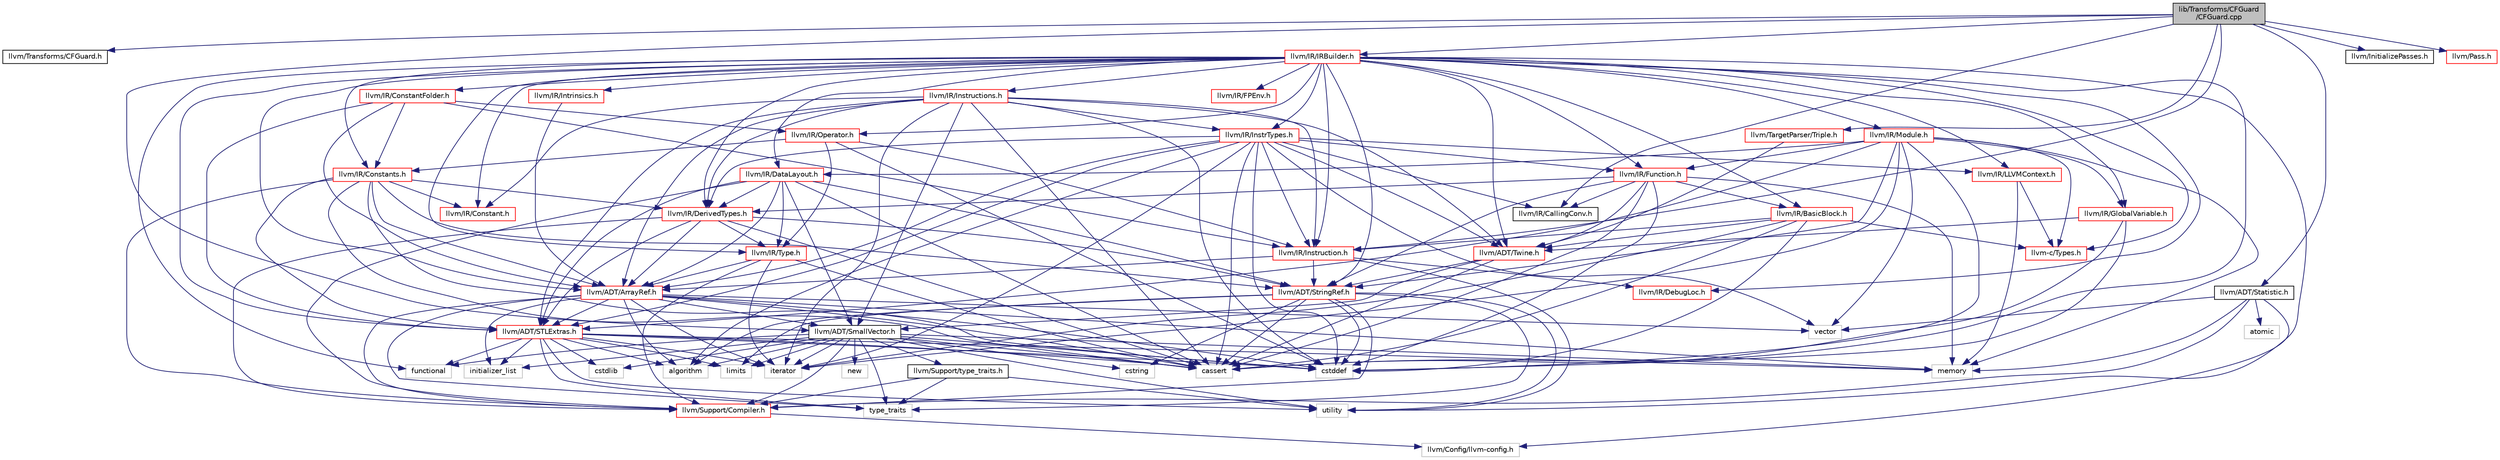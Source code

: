 digraph "lib/Transforms/CFGuard/CFGuard.cpp"
{
 // LATEX_PDF_SIZE
  bgcolor="transparent";
  edge [fontname="Helvetica",fontsize="10",labelfontname="Helvetica",labelfontsize="10"];
  node [fontname="Helvetica",fontsize="10",shape=record];
  Node1 [label="lib/Transforms/CFGuard\l/CFGuard.cpp",height=0.2,width=0.4,color="black", fillcolor="grey75", style="filled", fontcolor="black",tooltip=" "];
  Node1 -> Node2 [color="midnightblue",fontsize="10",style="solid",fontname="Helvetica"];
  Node2 [label="llvm/Transforms/CFGuard.h",height=0.2,width=0.4,color="black",URL="$CFGuard_8h.html",tooltip=" "];
  Node1 -> Node3 [color="midnightblue",fontsize="10",style="solid",fontname="Helvetica"];
  Node3 [label="llvm/ADT/SmallVector.h",height=0.2,width=0.4,color="black",URL="$SmallVector_8h.html",tooltip=" "];
  Node3 -> Node4 [color="midnightblue",fontsize="10",style="solid",fontname="Helvetica"];
  Node4 [label="llvm/Support/Compiler.h",height=0.2,width=0.4,color="red",URL="$Compiler_8h.html",tooltip=" "];
  Node4 -> Node5 [color="midnightblue",fontsize="10",style="solid",fontname="Helvetica"];
  Node5 [label="llvm/Config/llvm-config.h",height=0.2,width=0.4,color="grey75",tooltip=" "];
  Node3 -> Node7 [color="midnightblue",fontsize="10",style="solid",fontname="Helvetica"];
  Node7 [label="llvm/Support/type_traits.h",height=0.2,width=0.4,color="black",URL="$type__traits_8h.html",tooltip=" "];
  Node7 -> Node4 [color="midnightblue",fontsize="10",style="solid",fontname="Helvetica"];
  Node7 -> Node8 [color="midnightblue",fontsize="10",style="solid",fontname="Helvetica"];
  Node8 [label="type_traits",height=0.2,width=0.4,color="grey75",tooltip=" "];
  Node7 -> Node9 [color="midnightblue",fontsize="10",style="solid",fontname="Helvetica"];
  Node9 [label="utility",height=0.2,width=0.4,color="grey75",tooltip=" "];
  Node3 -> Node10 [color="midnightblue",fontsize="10",style="solid",fontname="Helvetica"];
  Node10 [label="algorithm",height=0.2,width=0.4,color="grey75",tooltip=" "];
  Node3 -> Node11 [color="midnightblue",fontsize="10",style="solid",fontname="Helvetica"];
  Node11 [label="cassert",height=0.2,width=0.4,color="grey75",tooltip=" "];
  Node3 -> Node12 [color="midnightblue",fontsize="10",style="solid",fontname="Helvetica"];
  Node12 [label="cstddef",height=0.2,width=0.4,color="grey75",tooltip=" "];
  Node3 -> Node13 [color="midnightblue",fontsize="10",style="solid",fontname="Helvetica"];
  Node13 [label="cstdlib",height=0.2,width=0.4,color="grey75",tooltip=" "];
  Node3 -> Node14 [color="midnightblue",fontsize="10",style="solid",fontname="Helvetica"];
  Node14 [label="cstring",height=0.2,width=0.4,color="grey75",tooltip=" "];
  Node3 -> Node15 [color="midnightblue",fontsize="10",style="solid",fontname="Helvetica"];
  Node15 [label="functional",height=0.2,width=0.4,color="grey75",tooltip=" "];
  Node3 -> Node16 [color="midnightblue",fontsize="10",style="solid",fontname="Helvetica"];
  Node16 [label="initializer_list",height=0.2,width=0.4,color="grey75",tooltip=" "];
  Node3 -> Node17 [color="midnightblue",fontsize="10",style="solid",fontname="Helvetica"];
  Node17 [label="iterator",height=0.2,width=0.4,color="grey75",tooltip=" "];
  Node3 -> Node18 [color="midnightblue",fontsize="10",style="solid",fontname="Helvetica"];
  Node18 [label="limits",height=0.2,width=0.4,color="grey75",tooltip=" "];
  Node3 -> Node19 [color="midnightblue",fontsize="10",style="solid",fontname="Helvetica"];
  Node19 [label="memory",height=0.2,width=0.4,color="grey75",tooltip=" "];
  Node3 -> Node20 [color="midnightblue",fontsize="10",style="solid",fontname="Helvetica"];
  Node20 [label="new",height=0.2,width=0.4,color="grey75",tooltip=" "];
  Node3 -> Node8 [color="midnightblue",fontsize="10",style="solid",fontname="Helvetica"];
  Node3 -> Node9 [color="midnightblue",fontsize="10",style="solid",fontname="Helvetica"];
  Node1 -> Node21 [color="midnightblue",fontsize="10",style="solid",fontname="Helvetica"];
  Node21 [label="llvm/ADT/Statistic.h",height=0.2,width=0.4,color="black",URL="$Statistic_8h.html",tooltip=" "];
  Node21 -> Node5 [color="midnightblue",fontsize="10",style="solid",fontname="Helvetica"];
  Node21 -> Node4 [color="midnightblue",fontsize="10",style="solid",fontname="Helvetica"];
  Node21 -> Node22 [color="midnightblue",fontsize="10",style="solid",fontname="Helvetica"];
  Node22 [label="atomic",height=0.2,width=0.4,color="grey75",tooltip=" "];
  Node21 -> Node19 [color="midnightblue",fontsize="10",style="solid",fontname="Helvetica"];
  Node21 -> Node23 [color="midnightblue",fontsize="10",style="solid",fontname="Helvetica"];
  Node23 [label="vector",height=0.2,width=0.4,color="grey75",tooltip=" "];
  Node1 -> Node24 [color="midnightblue",fontsize="10",style="solid",fontname="Helvetica"];
  Node24 [label="llvm/IR/CallingConv.h",height=0.2,width=0.4,color="black",URL="$CallingConv_8h.html",tooltip=" "];
  Node1 -> Node25 [color="midnightblue",fontsize="10",style="solid",fontname="Helvetica"];
  Node25 [label="llvm/IR/IRBuilder.h",height=0.2,width=0.4,color="red",URL="$IRBuilder_8h.html",tooltip=" "];
  Node25 -> Node26 [color="midnightblue",fontsize="10",style="solid",fontname="Helvetica"];
  Node26 [label="llvm-c/Types.h",height=0.2,width=0.4,color="red",URL="$Types_8h.html",tooltip=" "];
  Node25 -> Node32 [color="midnightblue",fontsize="10",style="solid",fontname="Helvetica"];
  Node32 [label="llvm/ADT/ArrayRef.h",height=0.2,width=0.4,color="red",URL="$ArrayRef_8h.html",tooltip=" "];
  Node32 -> Node3 [color="midnightblue",fontsize="10",style="solid",fontname="Helvetica"];
  Node32 -> Node43 [color="midnightblue",fontsize="10",style="solid",fontname="Helvetica"];
  Node43 [label="llvm/ADT/STLExtras.h",height=0.2,width=0.4,color="red",URL="$STLExtras_8h.html",tooltip=" "];
  Node43 -> Node10 [color="midnightblue",fontsize="10",style="solid",fontname="Helvetica"];
  Node43 -> Node11 [color="midnightblue",fontsize="10",style="solid",fontname="Helvetica"];
  Node43 -> Node12 [color="midnightblue",fontsize="10",style="solid",fontname="Helvetica"];
  Node43 -> Node13 [color="midnightblue",fontsize="10",style="solid",fontname="Helvetica"];
  Node43 -> Node15 [color="midnightblue",fontsize="10",style="solid",fontname="Helvetica"];
  Node43 -> Node16 [color="midnightblue",fontsize="10",style="solid",fontname="Helvetica"];
  Node43 -> Node17 [color="midnightblue",fontsize="10",style="solid",fontname="Helvetica"];
  Node43 -> Node18 [color="midnightblue",fontsize="10",style="solid",fontname="Helvetica"];
  Node43 -> Node19 [color="midnightblue",fontsize="10",style="solid",fontname="Helvetica"];
  Node43 -> Node8 [color="midnightblue",fontsize="10",style="solid",fontname="Helvetica"];
  Node43 -> Node9 [color="midnightblue",fontsize="10",style="solid",fontname="Helvetica"];
  Node32 -> Node4 [color="midnightblue",fontsize="10",style="solid",fontname="Helvetica"];
  Node32 -> Node10 [color="midnightblue",fontsize="10",style="solid",fontname="Helvetica"];
  Node32 -> Node11 [color="midnightblue",fontsize="10",style="solid",fontname="Helvetica"];
  Node32 -> Node12 [color="midnightblue",fontsize="10",style="solid",fontname="Helvetica"];
  Node32 -> Node16 [color="midnightblue",fontsize="10",style="solid",fontname="Helvetica"];
  Node32 -> Node17 [color="midnightblue",fontsize="10",style="solid",fontname="Helvetica"];
  Node32 -> Node19 [color="midnightblue",fontsize="10",style="solid",fontname="Helvetica"];
  Node32 -> Node8 [color="midnightblue",fontsize="10",style="solid",fontname="Helvetica"];
  Node32 -> Node23 [color="midnightblue",fontsize="10",style="solid",fontname="Helvetica"];
  Node25 -> Node43 [color="midnightblue",fontsize="10",style="solid",fontname="Helvetica"];
  Node25 -> Node51 [color="midnightblue",fontsize="10",style="solid",fontname="Helvetica"];
  Node51 [label="llvm/ADT/StringRef.h",height=0.2,width=0.4,color="red",URL="$StringRef_8h.html",tooltip=" "];
  Node51 -> Node4 [color="midnightblue",fontsize="10",style="solid",fontname="Helvetica"];
  Node51 -> Node10 [color="midnightblue",fontsize="10",style="solid",fontname="Helvetica"];
  Node51 -> Node11 [color="midnightblue",fontsize="10",style="solid",fontname="Helvetica"];
  Node51 -> Node12 [color="midnightblue",fontsize="10",style="solid",fontname="Helvetica"];
  Node51 -> Node14 [color="midnightblue",fontsize="10",style="solid",fontname="Helvetica"];
  Node51 -> Node18 [color="midnightblue",fontsize="10",style="solid",fontname="Helvetica"];
  Node51 -> Node8 [color="midnightblue",fontsize="10",style="solid",fontname="Helvetica"];
  Node51 -> Node9 [color="midnightblue",fontsize="10",style="solid",fontname="Helvetica"];
  Node25 -> Node55 [color="midnightblue",fontsize="10",style="solid",fontname="Helvetica"];
  Node55 [label="llvm/ADT/Twine.h",height=0.2,width=0.4,color="red",URL="$Twine_8h.html",tooltip=" "];
  Node55 -> Node3 [color="midnightblue",fontsize="10",style="solid",fontname="Helvetica"];
  Node55 -> Node51 [color="midnightblue",fontsize="10",style="solid",fontname="Helvetica"];
  Node55 -> Node11 [color="midnightblue",fontsize="10",style="solid",fontname="Helvetica"];
  Node25 -> Node56 [color="midnightblue",fontsize="10",style="solid",fontname="Helvetica"];
  Node56 [label="llvm/IR/BasicBlock.h",height=0.2,width=0.4,color="red",URL="$BasicBlock_8h.html",tooltip=" "];
  Node56 -> Node26 [color="midnightblue",fontsize="10",style="solid",fontname="Helvetica"];
  Node56 -> Node55 [color="midnightblue",fontsize="10",style="solid",fontname="Helvetica"];
  Node56 -> Node66 [color="midnightblue",fontsize="10",style="solid",fontname="Helvetica"];
  Node66 [label="llvm/IR/Instruction.h",height=0.2,width=0.4,color="red",URL="$IR_2Instruction_8h.html",tooltip=" "];
  Node66 -> Node32 [color="midnightblue",fontsize="10",style="solid",fontname="Helvetica"];
  Node66 -> Node51 [color="midnightblue",fontsize="10",style="solid",fontname="Helvetica"];
  Node66 -> Node69 [color="midnightblue",fontsize="10",style="solid",fontname="Helvetica"];
  Node69 [label="llvm/IR/DebugLoc.h",height=0.2,width=0.4,color="red",URL="$DebugLoc_8h.html",tooltip=" "];
  Node66 -> Node9 [color="midnightblue",fontsize="10",style="solid",fontname="Helvetica"];
  Node56 -> Node11 [color="midnightblue",fontsize="10",style="solid",fontname="Helvetica"];
  Node56 -> Node12 [color="midnightblue",fontsize="10",style="solid",fontname="Helvetica"];
  Node56 -> Node17 [color="midnightblue",fontsize="10",style="solid",fontname="Helvetica"];
  Node25 -> Node80 [color="midnightblue",fontsize="10",style="solid",fontname="Helvetica"];
  Node80 [label="llvm/IR/Constant.h",height=0.2,width=0.4,color="red",URL="$Constant_8h.html",tooltip=" "];
  Node25 -> Node94 [color="midnightblue",fontsize="10",style="solid",fontname="Helvetica"];
  Node94 [label="llvm/IR/ConstantFolder.h",height=0.2,width=0.4,color="red",URL="$ConstantFolder_8h.html",tooltip=" "];
  Node94 -> Node32 [color="midnightblue",fontsize="10",style="solid",fontname="Helvetica"];
  Node94 -> Node43 [color="midnightblue",fontsize="10",style="solid",fontname="Helvetica"];
  Node94 -> Node95 [color="midnightblue",fontsize="10",style="solid",fontname="Helvetica"];
  Node95 [label="llvm/IR/Constants.h",height=0.2,width=0.4,color="red",URL="$Constants_8h.html",tooltip=" "];
  Node95 -> Node32 [color="midnightblue",fontsize="10",style="solid",fontname="Helvetica"];
  Node95 -> Node43 [color="midnightblue",fontsize="10",style="solid",fontname="Helvetica"];
  Node95 -> Node51 [color="midnightblue",fontsize="10",style="solid",fontname="Helvetica"];
  Node95 -> Node80 [color="midnightblue",fontsize="10",style="solid",fontname="Helvetica"];
  Node95 -> Node102 [color="midnightblue",fontsize="10",style="solid",fontname="Helvetica"];
  Node102 [label="llvm/IR/DerivedTypes.h",height=0.2,width=0.4,color="red",URL="$DerivedTypes_8h.html",tooltip=" "];
  Node102 -> Node32 [color="midnightblue",fontsize="10",style="solid",fontname="Helvetica"];
  Node102 -> Node43 [color="midnightblue",fontsize="10",style="solid",fontname="Helvetica"];
  Node102 -> Node51 [color="midnightblue",fontsize="10",style="solid",fontname="Helvetica"];
  Node102 -> Node103 [color="midnightblue",fontsize="10",style="solid",fontname="Helvetica"];
  Node103 [label="llvm/IR/Type.h",height=0.2,width=0.4,color="red",URL="$Type_8h.html",tooltip=" "];
  Node103 -> Node32 [color="midnightblue",fontsize="10",style="solid",fontname="Helvetica"];
  Node103 -> Node4 [color="midnightblue",fontsize="10",style="solid",fontname="Helvetica"];
  Node103 -> Node11 [color="midnightblue",fontsize="10",style="solid",fontname="Helvetica"];
  Node103 -> Node17 [color="midnightblue",fontsize="10",style="solid",fontname="Helvetica"];
  Node102 -> Node4 [color="midnightblue",fontsize="10",style="solid",fontname="Helvetica"];
  Node102 -> Node11 [color="midnightblue",fontsize="10",style="solid",fontname="Helvetica"];
  Node95 -> Node4 [color="midnightblue",fontsize="10",style="solid",fontname="Helvetica"];
  Node95 -> Node11 [color="midnightblue",fontsize="10",style="solid",fontname="Helvetica"];
  Node95 -> Node12 [color="midnightblue",fontsize="10",style="solid",fontname="Helvetica"];
  Node94 -> Node66 [color="midnightblue",fontsize="10",style="solid",fontname="Helvetica"];
  Node94 -> Node127 [color="midnightblue",fontsize="10",style="solid",fontname="Helvetica"];
  Node127 [label="llvm/IR/Operator.h",height=0.2,width=0.4,color="red",URL="$Operator_8h.html",tooltip=" "];
  Node127 -> Node95 [color="midnightblue",fontsize="10",style="solid",fontname="Helvetica"];
  Node127 -> Node66 [color="midnightblue",fontsize="10",style="solid",fontname="Helvetica"];
  Node127 -> Node103 [color="midnightblue",fontsize="10",style="solid",fontname="Helvetica"];
  Node127 -> Node12 [color="midnightblue",fontsize="10",style="solid",fontname="Helvetica"];
  Node25 -> Node95 [color="midnightblue",fontsize="10",style="solid",fontname="Helvetica"];
  Node25 -> Node130 [color="midnightblue",fontsize="10",style="solid",fontname="Helvetica"];
  Node130 [label="llvm/IR/DataLayout.h",height=0.2,width=0.4,color="red",URL="$DataLayout_8h.html",tooltip=" "];
  Node130 -> Node32 [color="midnightblue",fontsize="10",style="solid",fontname="Helvetica"];
  Node130 -> Node43 [color="midnightblue",fontsize="10",style="solid",fontname="Helvetica"];
  Node130 -> Node3 [color="midnightblue",fontsize="10",style="solid",fontname="Helvetica"];
  Node130 -> Node51 [color="midnightblue",fontsize="10",style="solid",fontname="Helvetica"];
  Node130 -> Node102 [color="midnightblue",fontsize="10",style="solid",fontname="Helvetica"];
  Node130 -> Node103 [color="midnightblue",fontsize="10",style="solid",fontname="Helvetica"];
  Node130 -> Node4 [color="midnightblue",fontsize="10",style="solid",fontname="Helvetica"];
  Node130 -> Node11 [color="midnightblue",fontsize="10",style="solid",fontname="Helvetica"];
  Node25 -> Node69 [color="midnightblue",fontsize="10",style="solid",fontname="Helvetica"];
  Node25 -> Node102 [color="midnightblue",fontsize="10",style="solid",fontname="Helvetica"];
  Node25 -> Node132 [color="midnightblue",fontsize="10",style="solid",fontname="Helvetica"];
  Node132 [label="llvm/IR/FPEnv.h",height=0.2,width=0.4,color="red",URL="$FPEnv_8h.html",tooltip=" "];
  Node25 -> Node119 [color="midnightblue",fontsize="10",style="solid",fontname="Helvetica"];
  Node119 [label="llvm/IR/Function.h",height=0.2,width=0.4,color="red",URL="$Function_8h.html",tooltip=" "];
  Node119 -> Node51 [color="midnightblue",fontsize="10",style="solid",fontname="Helvetica"];
  Node119 -> Node55 [color="midnightblue",fontsize="10",style="solid",fontname="Helvetica"];
  Node119 -> Node56 [color="midnightblue",fontsize="10",style="solid",fontname="Helvetica"];
  Node119 -> Node24 [color="midnightblue",fontsize="10",style="solid",fontname="Helvetica"];
  Node119 -> Node102 [color="midnightblue",fontsize="10",style="solid",fontname="Helvetica"];
  Node119 -> Node11 [color="midnightblue",fontsize="10",style="solid",fontname="Helvetica"];
  Node119 -> Node12 [color="midnightblue",fontsize="10",style="solid",fontname="Helvetica"];
  Node119 -> Node19 [color="midnightblue",fontsize="10",style="solid",fontname="Helvetica"];
  Node25 -> Node133 [color="midnightblue",fontsize="10",style="solid",fontname="Helvetica"];
  Node133 [label="llvm/IR/GlobalVariable.h",height=0.2,width=0.4,color="red",URL="$GlobalVariable_8h.html",tooltip=" "];
  Node133 -> Node55 [color="midnightblue",fontsize="10",style="solid",fontname="Helvetica"];
  Node133 -> Node11 [color="midnightblue",fontsize="10",style="solid",fontname="Helvetica"];
  Node133 -> Node12 [color="midnightblue",fontsize="10",style="solid",fontname="Helvetica"];
  Node25 -> Node107 [color="midnightblue",fontsize="10",style="solid",fontname="Helvetica"];
  Node107 [label="llvm/IR/InstrTypes.h",height=0.2,width=0.4,color="red",URL="$InstrTypes_8h.html",tooltip=" "];
  Node107 -> Node32 [color="midnightblue",fontsize="10",style="solid",fontname="Helvetica"];
  Node107 -> Node43 [color="midnightblue",fontsize="10",style="solid",fontname="Helvetica"];
  Node107 -> Node55 [color="midnightblue",fontsize="10",style="solid",fontname="Helvetica"];
  Node107 -> Node24 [color="midnightblue",fontsize="10",style="solid",fontname="Helvetica"];
  Node107 -> Node102 [color="midnightblue",fontsize="10",style="solid",fontname="Helvetica"];
  Node107 -> Node119 [color="midnightblue",fontsize="10",style="solid",fontname="Helvetica"];
  Node107 -> Node66 [color="midnightblue",fontsize="10",style="solid",fontname="Helvetica"];
  Node107 -> Node87 [color="midnightblue",fontsize="10",style="solid",fontname="Helvetica"];
  Node87 [label="llvm/IR/LLVMContext.h",height=0.2,width=0.4,color="red",URL="$LLVMContext_8h.html",tooltip=" "];
  Node87 -> Node26 [color="midnightblue",fontsize="10",style="solid",fontname="Helvetica"];
  Node87 -> Node19 [color="midnightblue",fontsize="10",style="solid",fontname="Helvetica"];
  Node107 -> Node10 [color="midnightblue",fontsize="10",style="solid",fontname="Helvetica"];
  Node107 -> Node11 [color="midnightblue",fontsize="10",style="solid",fontname="Helvetica"];
  Node107 -> Node12 [color="midnightblue",fontsize="10",style="solid",fontname="Helvetica"];
  Node107 -> Node17 [color="midnightblue",fontsize="10",style="solid",fontname="Helvetica"];
  Node107 -> Node23 [color="midnightblue",fontsize="10",style="solid",fontname="Helvetica"];
  Node25 -> Node66 [color="midnightblue",fontsize="10",style="solid",fontname="Helvetica"];
  Node25 -> Node134 [color="midnightblue",fontsize="10",style="solid",fontname="Helvetica"];
  Node134 [label="llvm/IR/Instructions.h",height=0.2,width=0.4,color="red",URL="$Instructions_8h.html",tooltip=" "];
  Node134 -> Node32 [color="midnightblue",fontsize="10",style="solid",fontname="Helvetica"];
  Node134 -> Node43 [color="midnightblue",fontsize="10",style="solid",fontname="Helvetica"];
  Node134 -> Node3 [color="midnightblue",fontsize="10",style="solid",fontname="Helvetica"];
  Node134 -> Node55 [color="midnightblue",fontsize="10",style="solid",fontname="Helvetica"];
  Node134 -> Node80 [color="midnightblue",fontsize="10",style="solid",fontname="Helvetica"];
  Node134 -> Node102 [color="midnightblue",fontsize="10",style="solid",fontname="Helvetica"];
  Node134 -> Node107 [color="midnightblue",fontsize="10",style="solid",fontname="Helvetica"];
  Node134 -> Node66 [color="midnightblue",fontsize="10",style="solid",fontname="Helvetica"];
  Node134 -> Node11 [color="midnightblue",fontsize="10",style="solid",fontname="Helvetica"];
  Node134 -> Node12 [color="midnightblue",fontsize="10",style="solid",fontname="Helvetica"];
  Node134 -> Node17 [color="midnightblue",fontsize="10",style="solid",fontname="Helvetica"];
  Node25 -> Node137 [color="midnightblue",fontsize="10",style="solid",fontname="Helvetica"];
  Node137 [label="llvm/IR/Intrinsics.h",height=0.2,width=0.4,color="red",URL="$Intrinsics_8h.html",tooltip=" "];
  Node137 -> Node32 [color="midnightblue",fontsize="10",style="solid",fontname="Helvetica"];
  Node25 -> Node87 [color="midnightblue",fontsize="10",style="solid",fontname="Helvetica"];
  Node25 -> Node139 [color="midnightblue",fontsize="10",style="solid",fontname="Helvetica"];
  Node139 [label="llvm/IR/Module.h",height=0.2,width=0.4,color="red",URL="$Module_8h.html",tooltip=" "];
  Node139 -> Node26 [color="midnightblue",fontsize="10",style="solid",fontname="Helvetica"];
  Node139 -> Node43 [color="midnightblue",fontsize="10",style="solid",fontname="Helvetica"];
  Node139 -> Node51 [color="midnightblue",fontsize="10",style="solid",fontname="Helvetica"];
  Node139 -> Node130 [color="midnightblue",fontsize="10",style="solid",fontname="Helvetica"];
  Node139 -> Node119 [color="midnightblue",fontsize="10",style="solid",fontname="Helvetica"];
  Node139 -> Node133 [color="midnightblue",fontsize="10",style="solid",fontname="Helvetica"];
  Node139 -> Node12 [color="midnightblue",fontsize="10",style="solid",fontname="Helvetica"];
  Node139 -> Node17 [color="midnightblue",fontsize="10",style="solid",fontname="Helvetica"];
  Node139 -> Node19 [color="midnightblue",fontsize="10",style="solid",fontname="Helvetica"];
  Node139 -> Node23 [color="midnightblue",fontsize="10",style="solid",fontname="Helvetica"];
  Node25 -> Node127 [color="midnightblue",fontsize="10",style="solid",fontname="Helvetica"];
  Node25 -> Node103 [color="midnightblue",fontsize="10",style="solid",fontname="Helvetica"];
  Node25 -> Node11 [color="midnightblue",fontsize="10",style="solid",fontname="Helvetica"];
  Node25 -> Node15 [color="midnightblue",fontsize="10",style="solid",fontname="Helvetica"];
  Node25 -> Node9 [color="midnightblue",fontsize="10",style="solid",fontname="Helvetica"];
  Node1 -> Node66 [color="midnightblue",fontsize="10",style="solid",fontname="Helvetica"];
  Node1 -> Node146 [color="midnightblue",fontsize="10",style="solid",fontname="Helvetica"];
  Node146 [label="llvm/InitializePasses.h",height=0.2,width=0.4,color="black",URL="$InitializePasses_8h.html",tooltip=" "];
  Node1 -> Node147 [color="midnightblue",fontsize="10",style="solid",fontname="Helvetica"];
  Node147 [label="llvm/Pass.h",height=0.2,width=0.4,color="red",URL="$Pass_8h.html",tooltip=" "];
  Node1 -> Node166 [color="midnightblue",fontsize="10",style="solid",fontname="Helvetica"];
  Node166 [label="llvm/TargetParser/Triple.h",height=0.2,width=0.4,color="red",URL="$Triple_8h.html",tooltip=" "];
  Node166 -> Node55 [color="midnightblue",fontsize="10",style="solid",fontname="Helvetica"];
}
